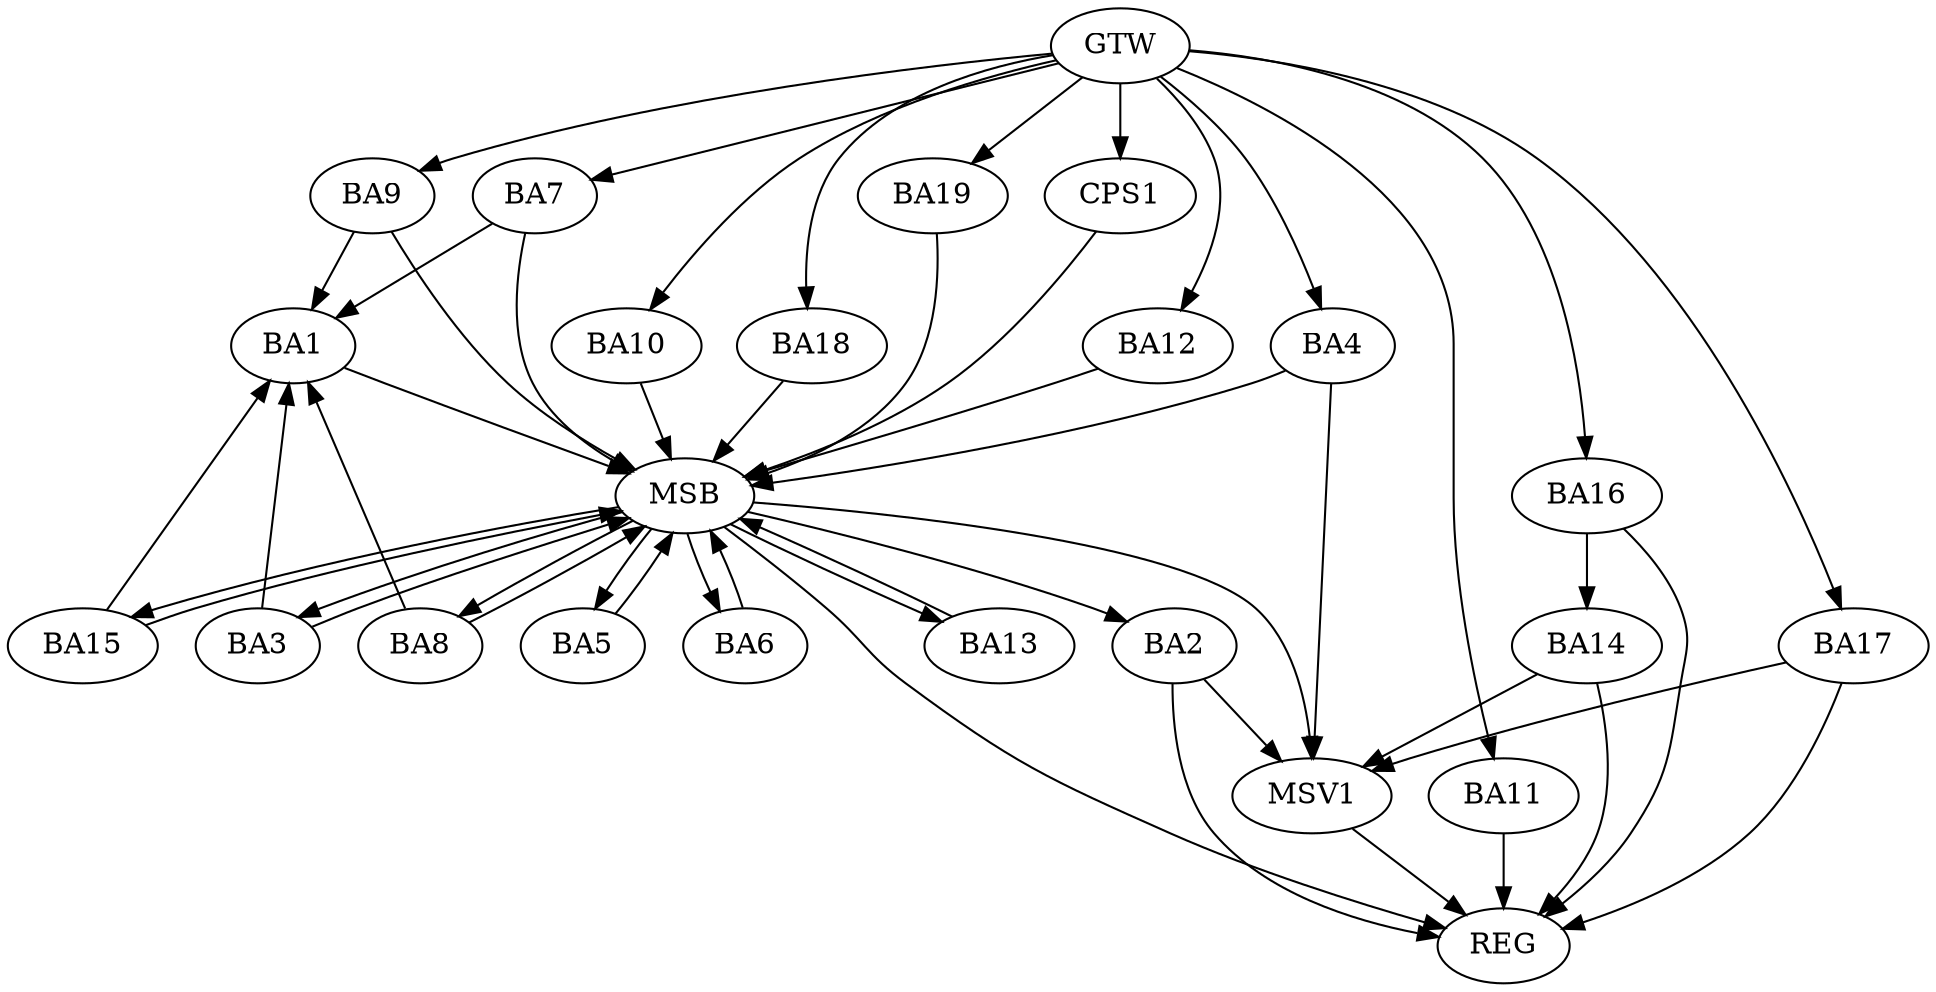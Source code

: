strict digraph G {
  BA1 [ label="BA1" ];
  BA2 [ label="BA2" ];
  BA3 [ label="BA3" ];
  BA4 [ label="BA4" ];
  BA5 [ label="BA5" ];
  BA6 [ label="BA6" ];
  BA7 [ label="BA7" ];
  BA8 [ label="BA8" ];
  BA9 [ label="BA9" ];
  BA10 [ label="BA10" ];
  BA11 [ label="BA11" ];
  BA12 [ label="BA12" ];
  BA13 [ label="BA13" ];
  BA14 [ label="BA14" ];
  BA15 [ label="BA15" ];
  BA16 [ label="BA16" ];
  BA17 [ label="BA17" ];
  BA18 [ label="BA18" ];
  BA19 [ label="BA19" ];
  CPS1 [ label="CPS1" ];
  GTW [ label="GTW" ];
  REG [ label="REG" ];
  MSB [ label="MSB" ];
  MSV1 [ label="MSV1" ];
  BA16 -> BA14;
  GTW -> BA4;
  GTW -> BA7;
  GTW -> BA9;
  GTW -> BA10;
  GTW -> BA11;
  GTW -> BA12;
  GTW -> BA16;
  GTW -> BA17;
  GTW -> BA18;
  GTW -> BA19;
  GTW -> CPS1;
  BA2 -> REG;
  BA11 -> REG;
  BA14 -> REG;
  BA16 -> REG;
  BA17 -> REG;
  BA1 -> MSB;
  MSB -> BA2;
  MSB -> REG;
  BA3 -> MSB;
  BA4 -> MSB;
  BA5 -> MSB;
  BA6 -> MSB;
  BA7 -> MSB;
  BA8 -> MSB;
  BA9 -> MSB;
  MSB -> BA5;
  BA10 -> MSB;
  MSB -> BA8;
  BA12 -> MSB;
  BA13 -> MSB;
  BA15 -> MSB;
  MSB -> BA3;
  BA18 -> MSB;
  MSB -> BA15;
  BA19 -> MSB;
  CPS1 -> MSB;
  MSB -> BA13;
  MSB -> BA6;
  BA3 -> BA1;
  BA8 -> BA1;
  BA15 -> BA1;
  BA9 -> BA1;
  BA7 -> BA1;
  BA2 -> MSV1;
  BA14 -> MSV1;
  BA17 -> MSV1;
  MSB -> MSV1;
  BA4 -> MSV1;
  MSV1 -> REG;
}
